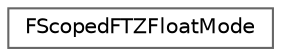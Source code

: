 digraph "Graphical Class Hierarchy"
{
 // INTERACTIVE_SVG=YES
 // LATEX_PDF_SIZE
  bgcolor="transparent";
  edge [fontname=Helvetica,fontsize=10,labelfontname=Helvetica,labelfontsize=10];
  node [fontname=Helvetica,fontsize=10,shape=box,height=0.2,width=0.4];
  rankdir="LR";
  Node0 [id="Node000000",label="FScopedFTZFloatMode",height=0.2,width=0.4,color="grey40", fillcolor="white", style="filled",URL="$db/dff/structFScopedFTZFloatMode.html",tooltip=" "];
}
